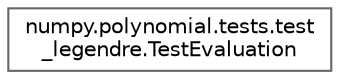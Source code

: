 digraph "Graphical Class Hierarchy"
{
 // LATEX_PDF_SIZE
  bgcolor="transparent";
  edge [fontname=Helvetica,fontsize=10,labelfontname=Helvetica,labelfontsize=10];
  node [fontname=Helvetica,fontsize=10,shape=box,height=0.2,width=0.4];
  rankdir="LR";
  Node0 [id="Node000000",label="numpy.polynomial.tests.test\l_legendre.TestEvaluation",height=0.2,width=0.4,color="grey40", fillcolor="white", style="filled",URL="$d8/d84/classnumpy_1_1polynomial_1_1tests_1_1test__legendre_1_1TestEvaluation.html",tooltip=" "];
}
